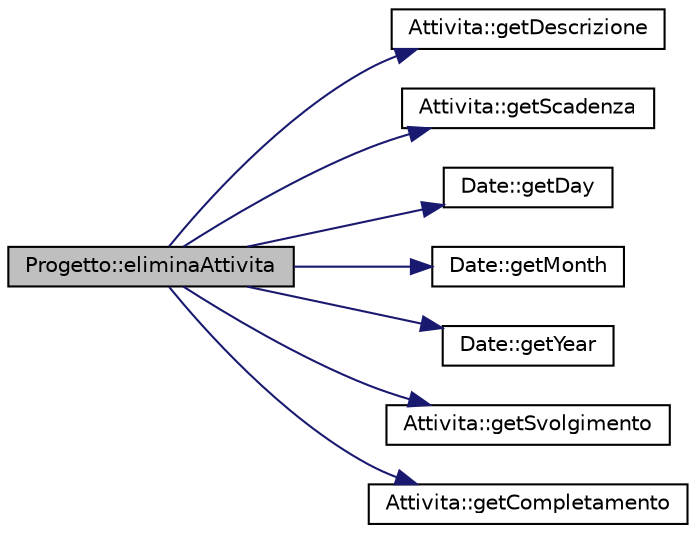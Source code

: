 digraph "Progetto::eliminaAttivita"
{
 // LATEX_PDF_SIZE
  edge [fontname="Helvetica",fontsize="10",labelfontname="Helvetica",labelfontsize="10"];
  node [fontname="Helvetica",fontsize="10",shape=record];
  rankdir="LR";
  Node45 [label="Progetto::eliminaAttivita",height=0.2,width=0.4,color="black", fillcolor="grey75", style="filled", fontcolor="black",tooltip="eliminazione di un'attivita' dal progetto"];
  Node45 -> Node46 [color="midnightblue",fontsize="10",style="solid",fontname="Helvetica"];
  Node46 [label="Attivita::getDescrizione",height=0.2,width=0.4,color="black", fillcolor="white", style="filled",URL="$class_attivita.html#aa51912a82f36d8beb03ef440bace68c8",tooltip="acquisizione descrizione dell'attivita'"];
  Node45 -> Node47 [color="midnightblue",fontsize="10",style="solid",fontname="Helvetica"];
  Node47 [label="Attivita::getScadenza",height=0.2,width=0.4,color="black", fillcolor="white", style="filled",URL="$class_attivita.html#a1622c90b07bf0d640e092cb99adb0eff",tooltip="acquisizione della data di scadenza dell'attivita'"];
  Node45 -> Node48 [color="midnightblue",fontsize="10",style="solid",fontname="Helvetica"];
  Node48 [label="Date::getDay",height=0.2,width=0.4,color="black", fillcolor="white", style="filled",URL="$class_date.html#a687c38470834100a545341fa3fd95982",tooltip=" "];
  Node45 -> Node49 [color="midnightblue",fontsize="10",style="solid",fontname="Helvetica"];
  Node49 [label="Date::getMonth",height=0.2,width=0.4,color="black", fillcolor="white", style="filled",URL="$class_date.html#a1007223f5bde9152cf31ab53417a7980",tooltip=" "];
  Node45 -> Node50 [color="midnightblue",fontsize="10",style="solid",fontname="Helvetica"];
  Node50 [label="Date::getYear",height=0.2,width=0.4,color="black", fillcolor="white", style="filled",URL="$class_date.html#acf6357dc69d916489d3065efce18736d",tooltip=" "];
  Node45 -> Node51 [color="midnightblue",fontsize="10",style="solid",fontname="Helvetica"];
  Node51 [label="Attivita::getSvolgimento",height=0.2,width=0.4,color="black", fillcolor="white", style="filled",URL="$class_attivita.html#ab79f2298d95b486bc227c6e478067067",tooltip="acquisizione della percentuale di svolgimento dell'attivita'"];
  Node45 -> Node52 [color="midnightblue",fontsize="10",style="solid",fontname="Helvetica"];
  Node52 [label="Attivita::getCompletamento",height=0.2,width=0.4,color="black", fillcolor="white", style="filled",URL="$class_attivita.html#afd7a6884a8498208e10fc709655b053d",tooltip="acquisizione della data di completamento dell'attivita'"];
}
